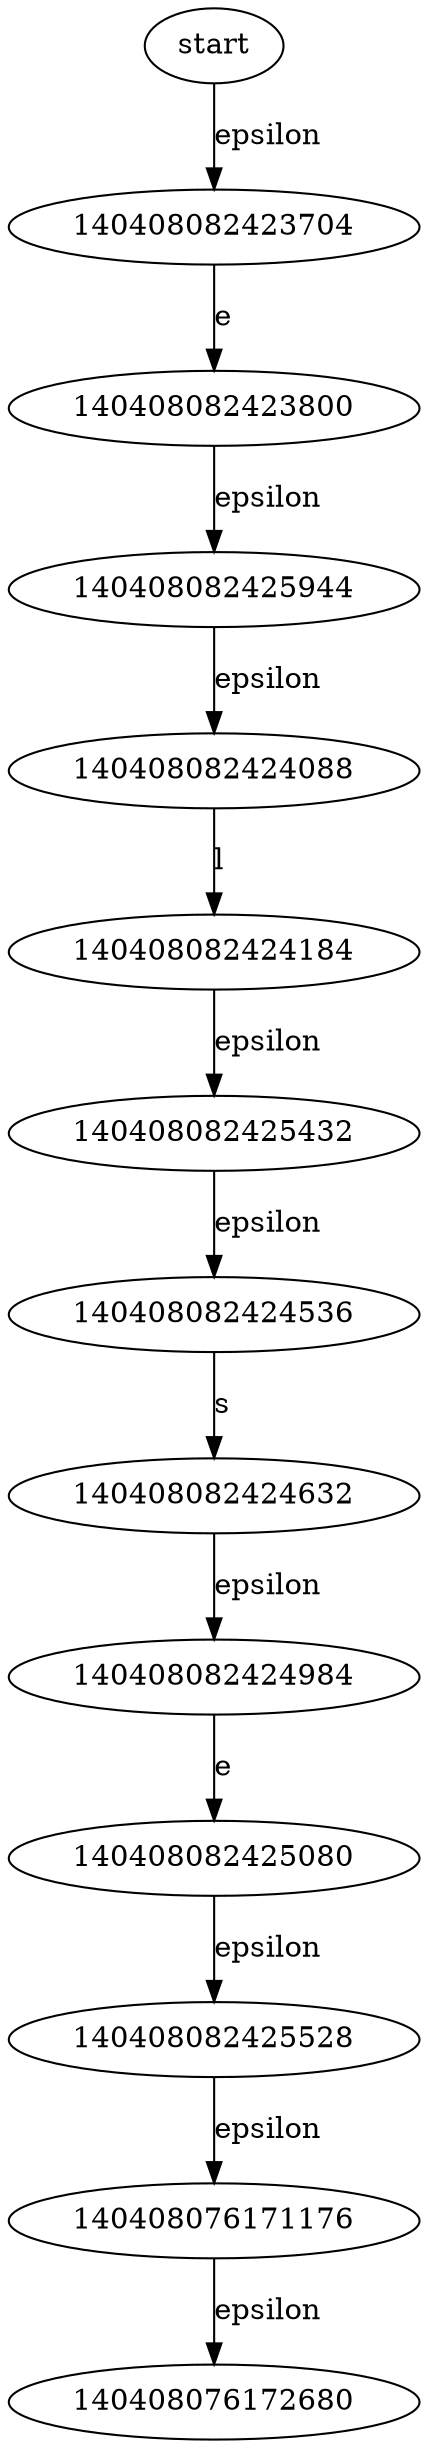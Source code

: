 //	File[/Users/lee/Main/Proj/On_BJTU/Compiler_Projects/LiaLEX/fa.cpp] Line[172]	2022-09-29 19:30
digraph NFA{ 
140408076172584 [label = start] 
140408076171176 -> 140408076172680 [label = "epsilon" ] 
140408076172584 -> 140408082423704 [label = "epsilon" ] 
140408082423704 -> 140408082423800 [label = "e" ] 
140408082423800 -> 140408082425944 [label = "epsilon" ] 
140408082424088 -> 140408082424184 [label = "l" ] 
140408082424184 -> 140408082425432 [label = "epsilon" ] 
140408082424536 -> 140408082424632 [label = "s" ] 
140408082424632 -> 140408082424984 [label = "epsilon" ] 
140408082424984 -> 140408082425080 [label = "e" ] 
140408082425080 -> 140408082425528 [label = "epsilon" ] 
140408082425432 -> 140408082424536 [label = "epsilon" ] 
140408082425528 -> 140408076171176 [label = "epsilon" ] 
140408082425944 -> 140408082424088 [label = "epsilon" ] 
} 
